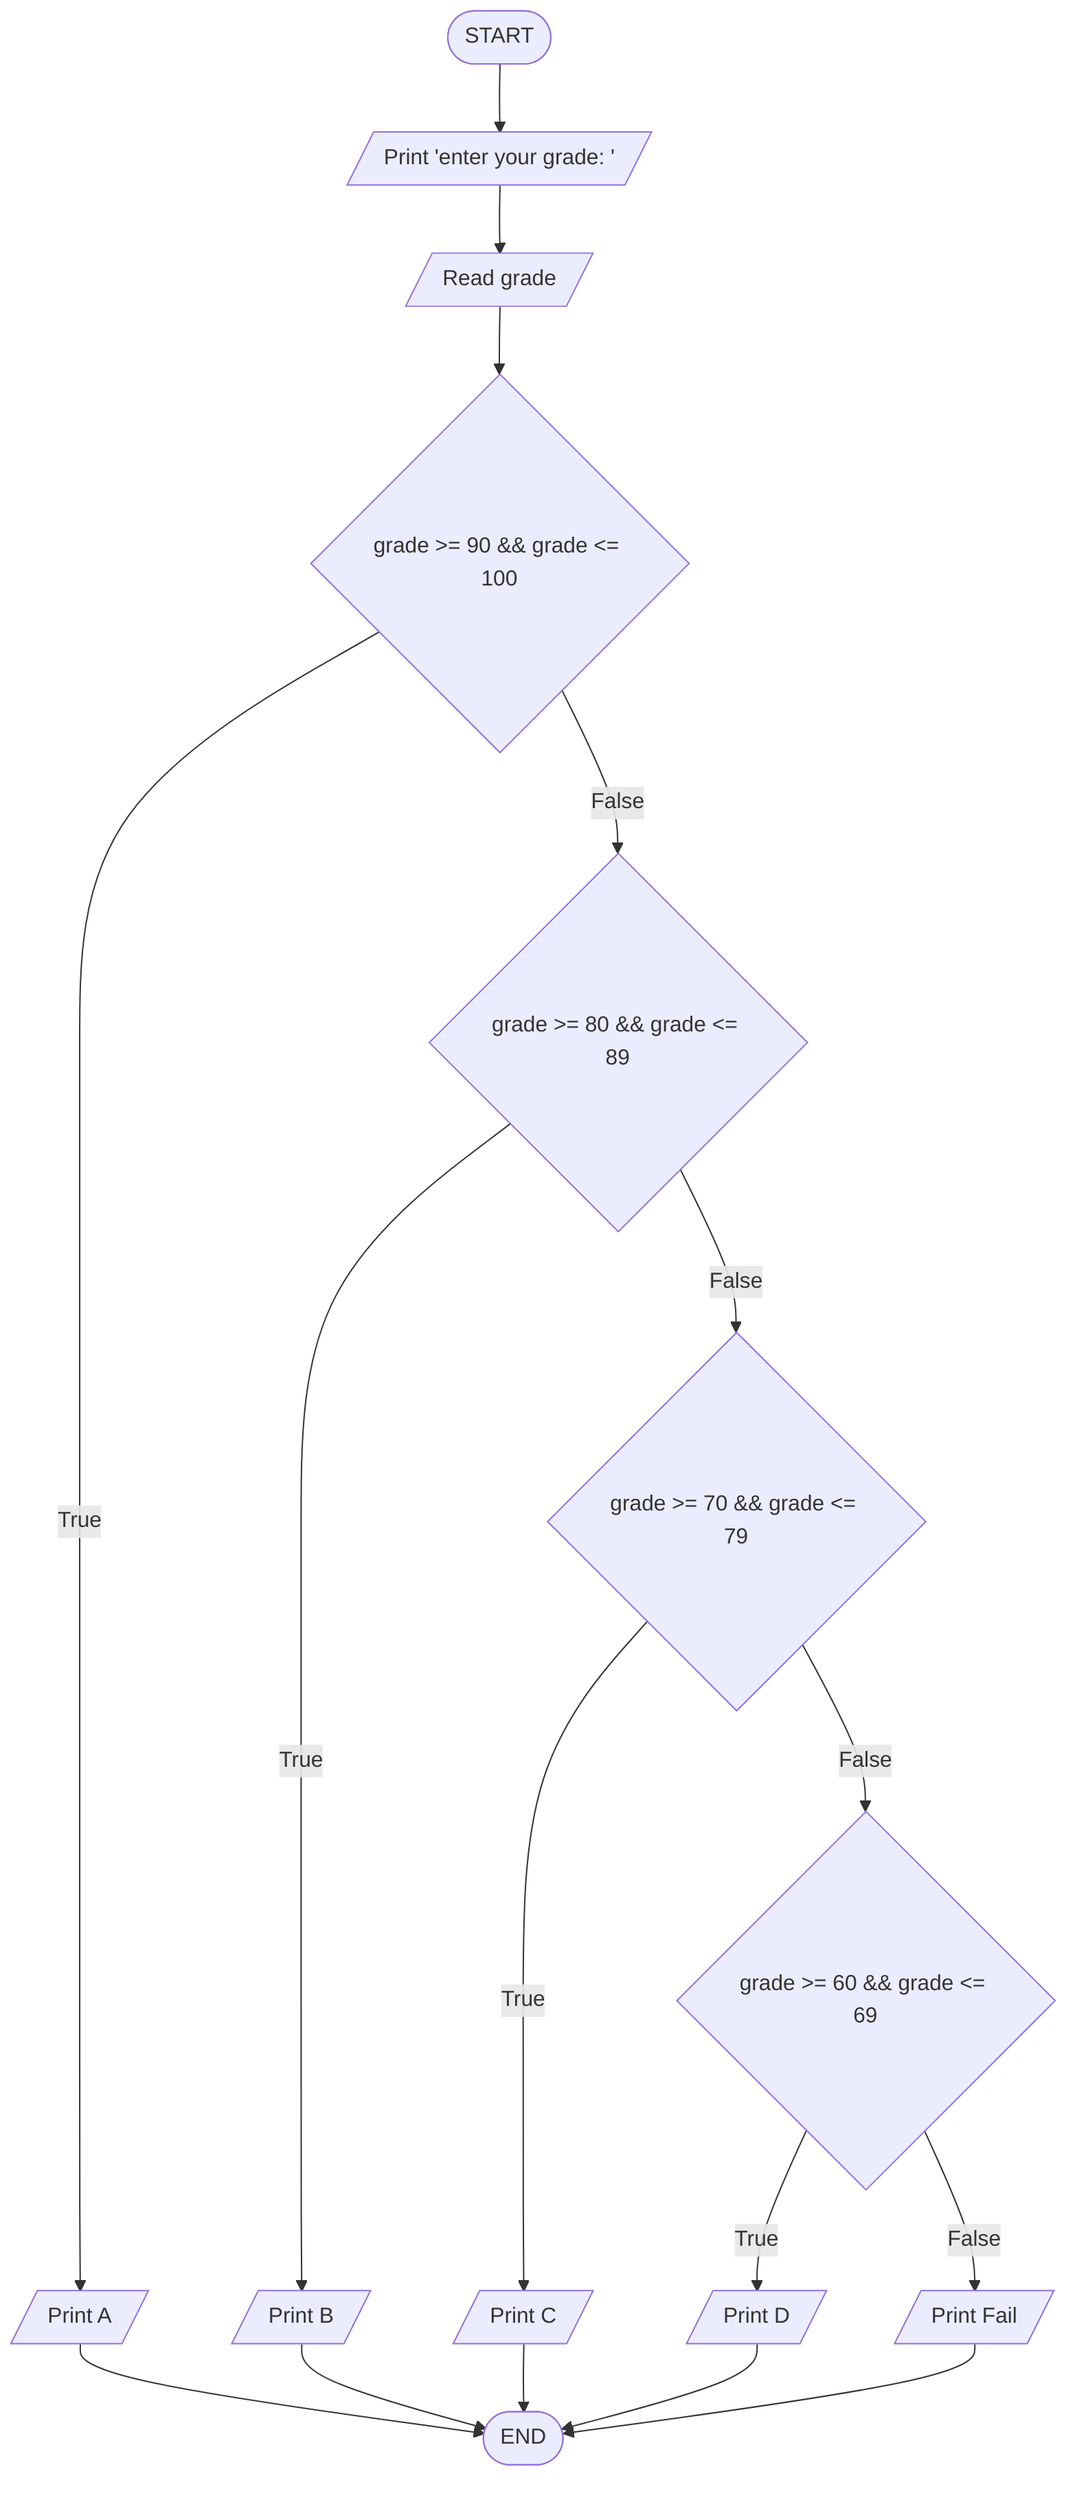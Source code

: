 flowchart TD
Start(["START"]) -->
Prompt[/"Print 'enter your grade: '"/] -->
Input[/"Read grade"/] -->
Condition1{"grade >= 90 && grade <= 100"}
  Condition1 -- True --> PrintA[/"Print A"/]
  Condition1 -- False -->
Condition2{"grade >= 80 && grade <= 89"}
  Condition2 -- True --> PrintB[/"Print B"/]
  Condition2 -- False -->
Condition3{"grade >= 70 && grade <= 79"}
  Condition3 -- True --> PrintC[/"Print C"/]
  Condition3 -- False -->
Condition4{"grade >= 60 && grade <= 69"}
  Condition4 -- True --> PrintD[/"Print D"/]
  Condition4 -- False -->
PrintFail[/"Print Fail"/] --> End(["END"])
PrintA --> End
PrintB --> End
PrintC --> End
PrintD --> End